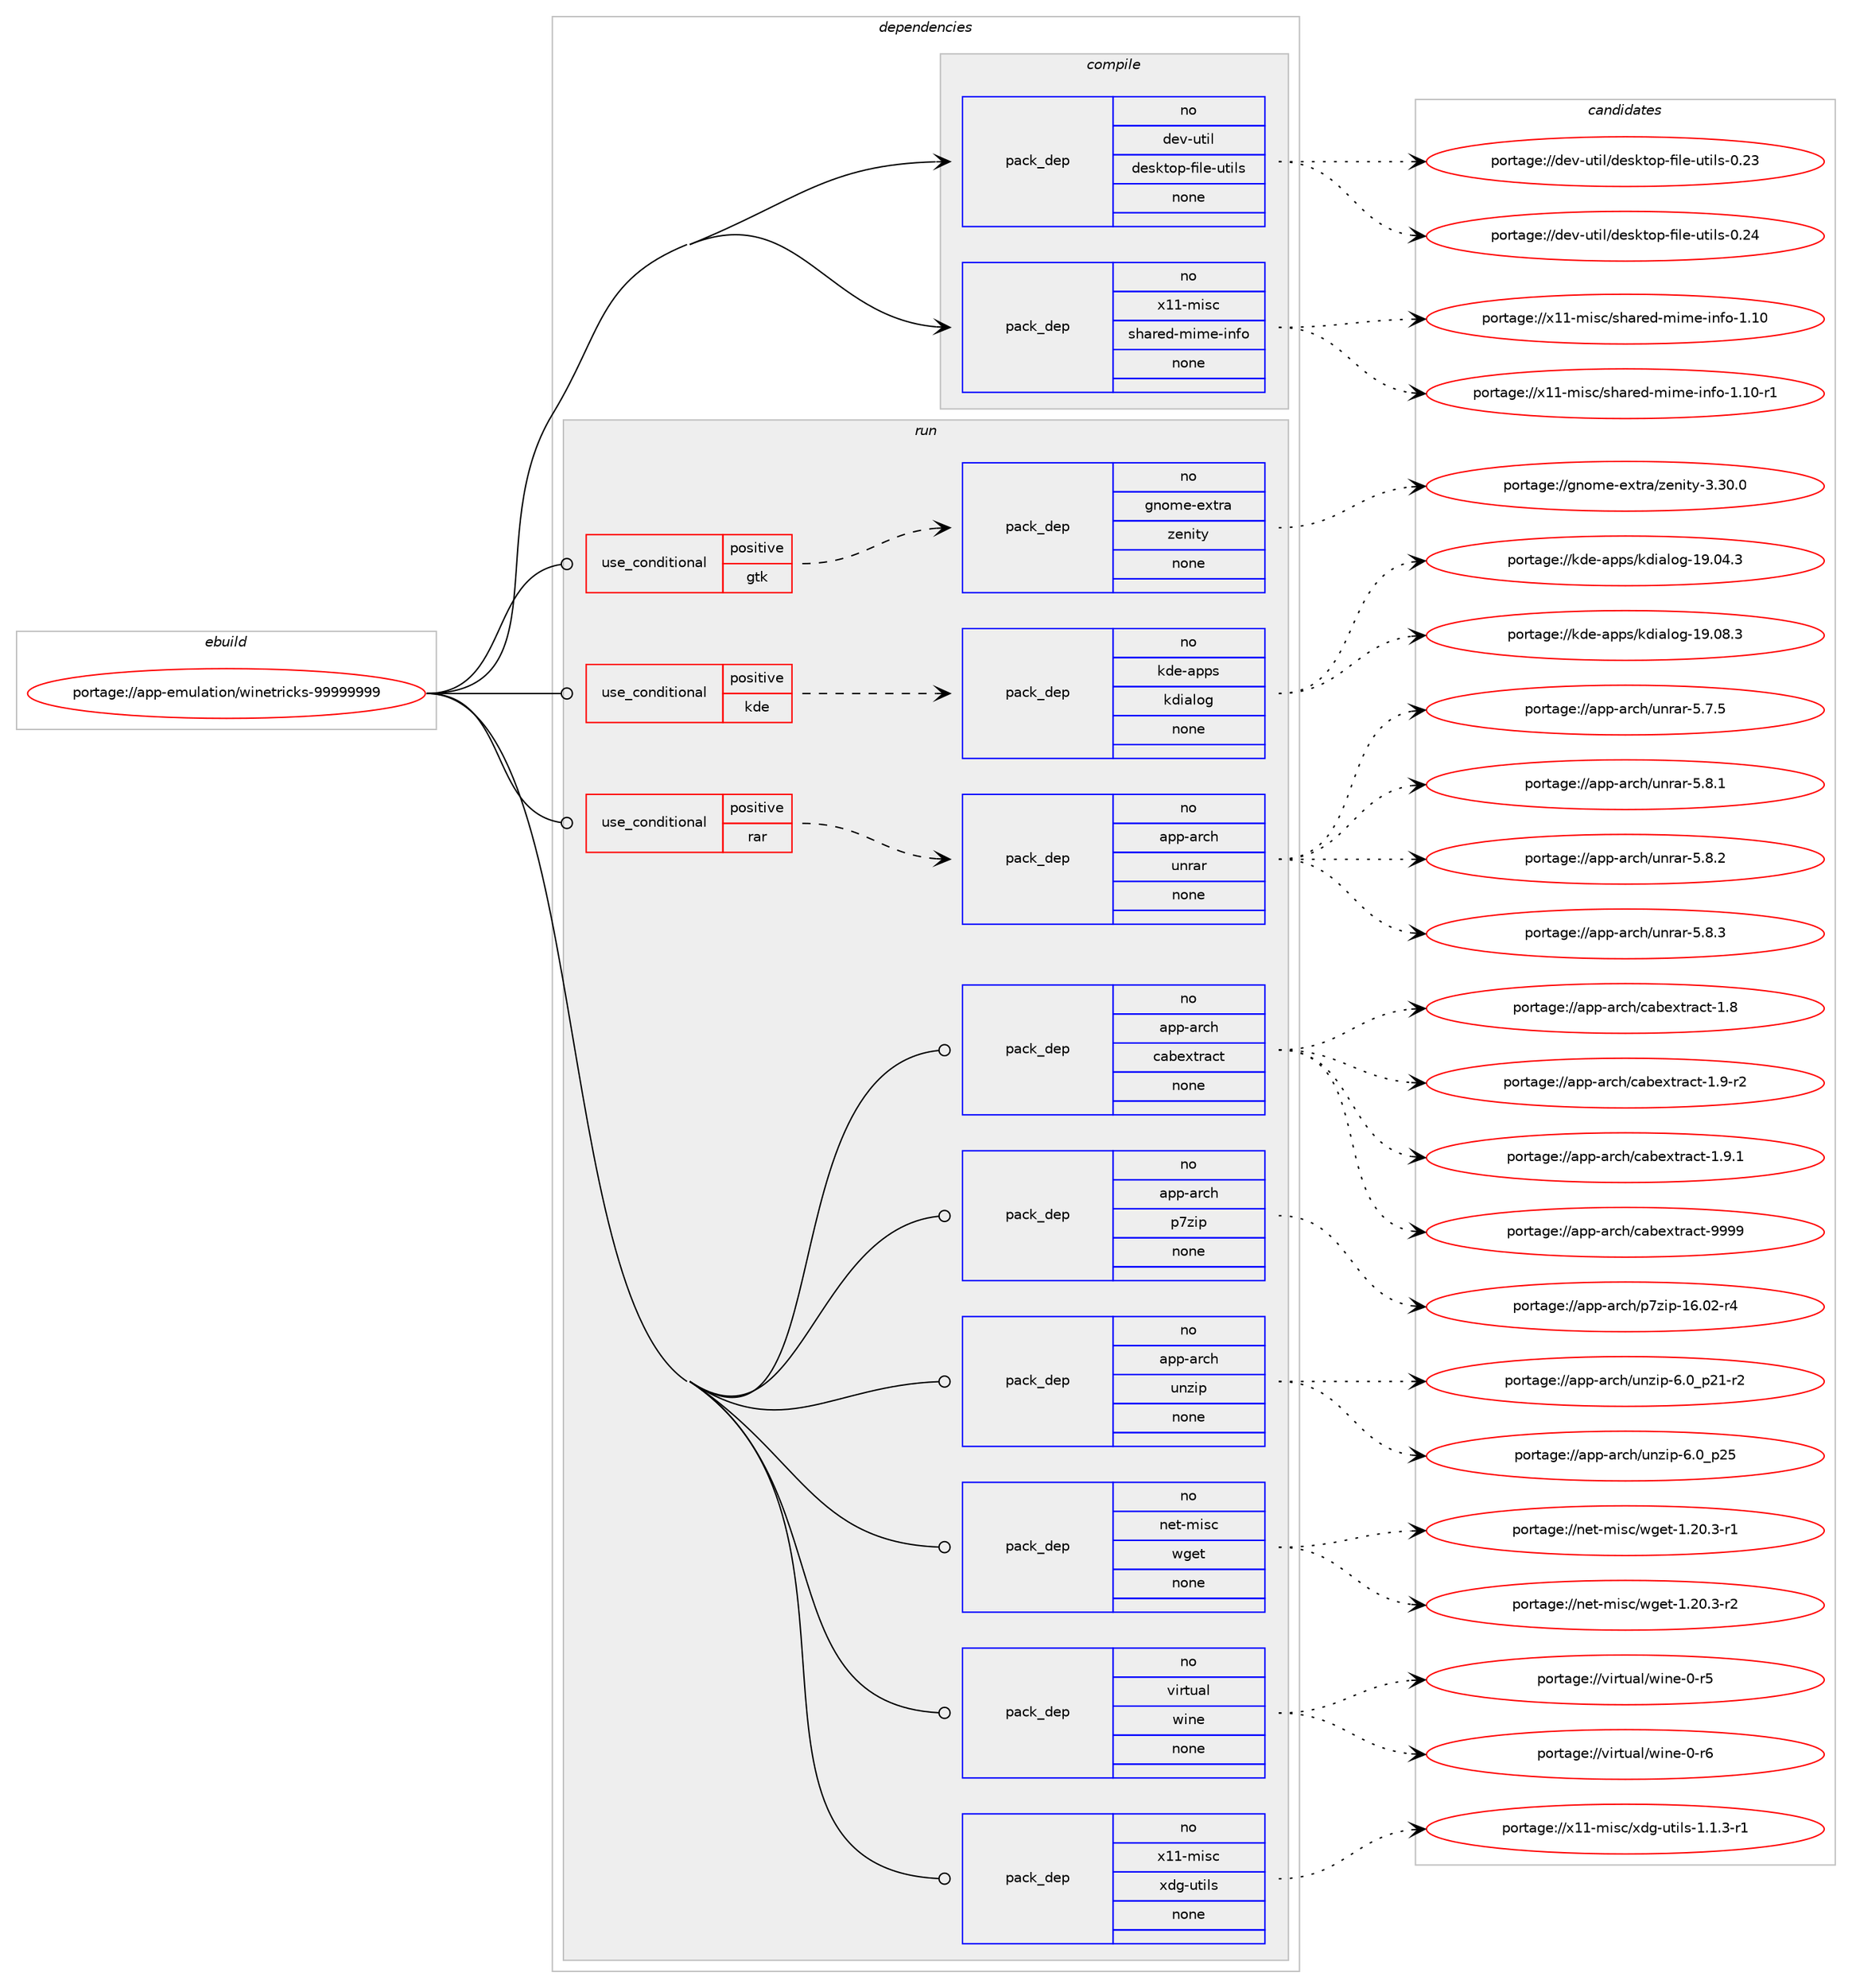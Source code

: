 digraph prolog {

# *************
# Graph options
# *************

newrank=true;
concentrate=true;
compound=true;
graph [rankdir=LR,fontname=Helvetica,fontsize=10,ranksep=1.5];#, ranksep=2.5, nodesep=0.2];
edge  [arrowhead=vee];
node  [fontname=Helvetica,fontsize=10];

# **********
# The ebuild
# **********

subgraph cluster_leftcol {
color=gray;
rank=same;
label=<<i>ebuild</i>>;
id [label="portage://app-emulation/winetricks-99999999", color=red, width=4, href="../app-emulation/winetricks-99999999.svg"];
}

# ****************
# The dependencies
# ****************

subgraph cluster_midcol {
color=gray;
label=<<i>dependencies</i>>;
subgraph cluster_compile {
fillcolor="#eeeeee";
style=filled;
label=<<i>compile</i>>;
subgraph pack20819 {
dependency28656 [label=<<TABLE BORDER="0" CELLBORDER="1" CELLSPACING="0" CELLPADDING="4" WIDTH="220"><TR><TD ROWSPAN="6" CELLPADDING="30">pack_dep</TD></TR><TR><TD WIDTH="110">no</TD></TR><TR><TD>dev-util</TD></TR><TR><TD>desktop-file-utils</TD></TR><TR><TD>none</TD></TR><TR><TD></TD></TR></TABLE>>, shape=none, color=blue];
}
id:e -> dependency28656:w [weight=20,style="solid",arrowhead="vee"];
subgraph pack20820 {
dependency28657 [label=<<TABLE BORDER="0" CELLBORDER="1" CELLSPACING="0" CELLPADDING="4" WIDTH="220"><TR><TD ROWSPAN="6" CELLPADDING="30">pack_dep</TD></TR><TR><TD WIDTH="110">no</TD></TR><TR><TD>x11-misc</TD></TR><TR><TD>shared-mime-info</TD></TR><TR><TD>none</TD></TR><TR><TD></TD></TR></TABLE>>, shape=none, color=blue];
}
id:e -> dependency28657:w [weight=20,style="solid",arrowhead="vee"];
}
subgraph cluster_compileandrun {
fillcolor="#eeeeee";
style=filled;
label=<<i>compile and run</i>>;
}
subgraph cluster_run {
fillcolor="#eeeeee";
style=filled;
label=<<i>run</i>>;
subgraph cond7408 {
dependency28658 [label=<<TABLE BORDER="0" CELLBORDER="1" CELLSPACING="0" CELLPADDING="4"><TR><TD ROWSPAN="3" CELLPADDING="10">use_conditional</TD></TR><TR><TD>positive</TD></TR><TR><TD>gtk</TD></TR></TABLE>>, shape=none, color=red];
subgraph pack20821 {
dependency28659 [label=<<TABLE BORDER="0" CELLBORDER="1" CELLSPACING="0" CELLPADDING="4" WIDTH="220"><TR><TD ROWSPAN="6" CELLPADDING="30">pack_dep</TD></TR><TR><TD WIDTH="110">no</TD></TR><TR><TD>gnome-extra</TD></TR><TR><TD>zenity</TD></TR><TR><TD>none</TD></TR><TR><TD></TD></TR></TABLE>>, shape=none, color=blue];
}
dependency28658:e -> dependency28659:w [weight=20,style="dashed",arrowhead="vee"];
}
id:e -> dependency28658:w [weight=20,style="solid",arrowhead="odot"];
subgraph cond7409 {
dependency28660 [label=<<TABLE BORDER="0" CELLBORDER="1" CELLSPACING="0" CELLPADDING="4"><TR><TD ROWSPAN="3" CELLPADDING="10">use_conditional</TD></TR><TR><TD>positive</TD></TR><TR><TD>kde</TD></TR></TABLE>>, shape=none, color=red];
subgraph pack20822 {
dependency28661 [label=<<TABLE BORDER="0" CELLBORDER="1" CELLSPACING="0" CELLPADDING="4" WIDTH="220"><TR><TD ROWSPAN="6" CELLPADDING="30">pack_dep</TD></TR><TR><TD WIDTH="110">no</TD></TR><TR><TD>kde-apps</TD></TR><TR><TD>kdialog</TD></TR><TR><TD>none</TD></TR><TR><TD></TD></TR></TABLE>>, shape=none, color=blue];
}
dependency28660:e -> dependency28661:w [weight=20,style="dashed",arrowhead="vee"];
}
id:e -> dependency28660:w [weight=20,style="solid",arrowhead="odot"];
subgraph cond7410 {
dependency28662 [label=<<TABLE BORDER="0" CELLBORDER="1" CELLSPACING="0" CELLPADDING="4"><TR><TD ROWSPAN="3" CELLPADDING="10">use_conditional</TD></TR><TR><TD>positive</TD></TR><TR><TD>rar</TD></TR></TABLE>>, shape=none, color=red];
subgraph pack20823 {
dependency28663 [label=<<TABLE BORDER="0" CELLBORDER="1" CELLSPACING="0" CELLPADDING="4" WIDTH="220"><TR><TD ROWSPAN="6" CELLPADDING="30">pack_dep</TD></TR><TR><TD WIDTH="110">no</TD></TR><TR><TD>app-arch</TD></TR><TR><TD>unrar</TD></TR><TR><TD>none</TD></TR><TR><TD></TD></TR></TABLE>>, shape=none, color=blue];
}
dependency28662:e -> dependency28663:w [weight=20,style="dashed",arrowhead="vee"];
}
id:e -> dependency28662:w [weight=20,style="solid",arrowhead="odot"];
subgraph pack20824 {
dependency28664 [label=<<TABLE BORDER="0" CELLBORDER="1" CELLSPACING="0" CELLPADDING="4" WIDTH="220"><TR><TD ROWSPAN="6" CELLPADDING="30">pack_dep</TD></TR><TR><TD WIDTH="110">no</TD></TR><TR><TD>app-arch</TD></TR><TR><TD>cabextract</TD></TR><TR><TD>none</TD></TR><TR><TD></TD></TR></TABLE>>, shape=none, color=blue];
}
id:e -> dependency28664:w [weight=20,style="solid",arrowhead="odot"];
subgraph pack20825 {
dependency28665 [label=<<TABLE BORDER="0" CELLBORDER="1" CELLSPACING="0" CELLPADDING="4" WIDTH="220"><TR><TD ROWSPAN="6" CELLPADDING="30">pack_dep</TD></TR><TR><TD WIDTH="110">no</TD></TR><TR><TD>app-arch</TD></TR><TR><TD>p7zip</TD></TR><TR><TD>none</TD></TR><TR><TD></TD></TR></TABLE>>, shape=none, color=blue];
}
id:e -> dependency28665:w [weight=20,style="solid",arrowhead="odot"];
subgraph pack20826 {
dependency28666 [label=<<TABLE BORDER="0" CELLBORDER="1" CELLSPACING="0" CELLPADDING="4" WIDTH="220"><TR><TD ROWSPAN="6" CELLPADDING="30">pack_dep</TD></TR><TR><TD WIDTH="110">no</TD></TR><TR><TD>app-arch</TD></TR><TR><TD>unzip</TD></TR><TR><TD>none</TD></TR><TR><TD></TD></TR></TABLE>>, shape=none, color=blue];
}
id:e -> dependency28666:w [weight=20,style="solid",arrowhead="odot"];
subgraph pack20827 {
dependency28667 [label=<<TABLE BORDER="0" CELLBORDER="1" CELLSPACING="0" CELLPADDING="4" WIDTH="220"><TR><TD ROWSPAN="6" CELLPADDING="30">pack_dep</TD></TR><TR><TD WIDTH="110">no</TD></TR><TR><TD>net-misc</TD></TR><TR><TD>wget</TD></TR><TR><TD>none</TD></TR><TR><TD></TD></TR></TABLE>>, shape=none, color=blue];
}
id:e -> dependency28667:w [weight=20,style="solid",arrowhead="odot"];
subgraph pack20828 {
dependency28668 [label=<<TABLE BORDER="0" CELLBORDER="1" CELLSPACING="0" CELLPADDING="4" WIDTH="220"><TR><TD ROWSPAN="6" CELLPADDING="30">pack_dep</TD></TR><TR><TD WIDTH="110">no</TD></TR><TR><TD>virtual</TD></TR><TR><TD>wine</TD></TR><TR><TD>none</TD></TR><TR><TD></TD></TR></TABLE>>, shape=none, color=blue];
}
id:e -> dependency28668:w [weight=20,style="solid",arrowhead="odot"];
subgraph pack20829 {
dependency28669 [label=<<TABLE BORDER="0" CELLBORDER="1" CELLSPACING="0" CELLPADDING="4" WIDTH="220"><TR><TD ROWSPAN="6" CELLPADDING="30">pack_dep</TD></TR><TR><TD WIDTH="110">no</TD></TR><TR><TD>x11-misc</TD></TR><TR><TD>xdg-utils</TD></TR><TR><TD>none</TD></TR><TR><TD></TD></TR></TABLE>>, shape=none, color=blue];
}
id:e -> dependency28669:w [weight=20,style="solid",arrowhead="odot"];
}
}

# **************
# The candidates
# **************

subgraph cluster_choices {
rank=same;
color=gray;
label=<<i>candidates</i>>;

subgraph choice20819 {
color=black;
nodesep=1;
choiceportage100101118451171161051084710010111510711611111245102105108101451171161051081154548465051 [label="portage://dev-util/desktop-file-utils-0.23", color=red, width=4,href="../dev-util/desktop-file-utils-0.23.svg"];
choiceportage100101118451171161051084710010111510711611111245102105108101451171161051081154548465052 [label="portage://dev-util/desktop-file-utils-0.24", color=red, width=4,href="../dev-util/desktop-file-utils-0.24.svg"];
dependency28656:e -> choiceportage100101118451171161051084710010111510711611111245102105108101451171161051081154548465051:w [style=dotted,weight="100"];
dependency28656:e -> choiceportage100101118451171161051084710010111510711611111245102105108101451171161051081154548465052:w [style=dotted,weight="100"];
}
subgraph choice20820 {
color=black;
nodesep=1;
choiceportage12049494510910511599471151049711410110045109105109101451051101021114549464948 [label="portage://x11-misc/shared-mime-info-1.10", color=red, width=4,href="../x11-misc/shared-mime-info-1.10.svg"];
choiceportage120494945109105115994711510497114101100451091051091014510511010211145494649484511449 [label="portage://x11-misc/shared-mime-info-1.10-r1", color=red, width=4,href="../x11-misc/shared-mime-info-1.10-r1.svg"];
dependency28657:e -> choiceportage12049494510910511599471151049711410110045109105109101451051101021114549464948:w [style=dotted,weight="100"];
dependency28657:e -> choiceportage120494945109105115994711510497114101100451091051091014510511010211145494649484511449:w [style=dotted,weight="100"];
}
subgraph choice20821 {
color=black;
nodesep=1;
choiceportage10311011110910145101120116114974712210111010511612145514651484648 [label="portage://gnome-extra/zenity-3.30.0", color=red, width=4,href="../gnome-extra/zenity-3.30.0.svg"];
dependency28659:e -> choiceportage10311011110910145101120116114974712210111010511612145514651484648:w [style=dotted,weight="100"];
}
subgraph choice20822 {
color=black;
nodesep=1;
choiceportage107100101459711211211547107100105971081111034549574648524651 [label="portage://kde-apps/kdialog-19.04.3", color=red, width=4,href="../kde-apps/kdialog-19.04.3.svg"];
choiceportage107100101459711211211547107100105971081111034549574648564651 [label="portage://kde-apps/kdialog-19.08.3", color=red, width=4,href="../kde-apps/kdialog-19.08.3.svg"];
dependency28661:e -> choiceportage107100101459711211211547107100105971081111034549574648524651:w [style=dotted,weight="100"];
dependency28661:e -> choiceportage107100101459711211211547107100105971081111034549574648564651:w [style=dotted,weight="100"];
}
subgraph choice20823 {
color=black;
nodesep=1;
choiceportage971121124597114991044711711011497114455346554653 [label="portage://app-arch/unrar-5.7.5", color=red, width=4,href="../app-arch/unrar-5.7.5.svg"];
choiceportage971121124597114991044711711011497114455346564649 [label="portage://app-arch/unrar-5.8.1", color=red, width=4,href="../app-arch/unrar-5.8.1.svg"];
choiceportage971121124597114991044711711011497114455346564650 [label="portage://app-arch/unrar-5.8.2", color=red, width=4,href="../app-arch/unrar-5.8.2.svg"];
choiceportage971121124597114991044711711011497114455346564651 [label="portage://app-arch/unrar-5.8.3", color=red, width=4,href="../app-arch/unrar-5.8.3.svg"];
dependency28663:e -> choiceportage971121124597114991044711711011497114455346554653:w [style=dotted,weight="100"];
dependency28663:e -> choiceportage971121124597114991044711711011497114455346564649:w [style=dotted,weight="100"];
dependency28663:e -> choiceportage971121124597114991044711711011497114455346564650:w [style=dotted,weight="100"];
dependency28663:e -> choiceportage971121124597114991044711711011497114455346564651:w [style=dotted,weight="100"];
}
subgraph choice20824 {
color=black;
nodesep=1;
choiceportage9711211245971149910447999798101120116114979911645494656 [label="portage://app-arch/cabextract-1.8", color=red, width=4,href="../app-arch/cabextract-1.8.svg"];
choiceportage97112112459711499104479997981011201161149799116454946574511450 [label="portage://app-arch/cabextract-1.9-r2", color=red, width=4,href="../app-arch/cabextract-1.9-r2.svg"];
choiceportage97112112459711499104479997981011201161149799116454946574649 [label="portage://app-arch/cabextract-1.9.1", color=red, width=4,href="../app-arch/cabextract-1.9.1.svg"];
choiceportage971121124597114991044799979810112011611497991164557575757 [label="portage://app-arch/cabextract-9999", color=red, width=4,href="../app-arch/cabextract-9999.svg"];
dependency28664:e -> choiceportage9711211245971149910447999798101120116114979911645494656:w [style=dotted,weight="100"];
dependency28664:e -> choiceportage97112112459711499104479997981011201161149799116454946574511450:w [style=dotted,weight="100"];
dependency28664:e -> choiceportage97112112459711499104479997981011201161149799116454946574649:w [style=dotted,weight="100"];
dependency28664:e -> choiceportage971121124597114991044799979810112011611497991164557575757:w [style=dotted,weight="100"];
}
subgraph choice20825 {
color=black;
nodesep=1;
choiceportage9711211245971149910447112551221051124549544648504511452 [label="portage://app-arch/p7zip-16.02-r4", color=red, width=4,href="../app-arch/p7zip-16.02-r4.svg"];
dependency28665:e -> choiceportage9711211245971149910447112551221051124549544648504511452:w [style=dotted,weight="100"];
}
subgraph choice20826 {
color=black;
nodesep=1;
choiceportage9711211245971149910447117110122105112455446489511250494511450 [label="portage://app-arch/unzip-6.0_p21-r2", color=red, width=4,href="../app-arch/unzip-6.0_p21-r2.svg"];
choiceportage971121124597114991044711711012210511245544648951125053 [label="portage://app-arch/unzip-6.0_p25", color=red, width=4,href="../app-arch/unzip-6.0_p25.svg"];
dependency28666:e -> choiceportage9711211245971149910447117110122105112455446489511250494511450:w [style=dotted,weight="100"];
dependency28666:e -> choiceportage971121124597114991044711711012210511245544648951125053:w [style=dotted,weight="100"];
}
subgraph choice20827 {
color=black;
nodesep=1;
choiceportage110101116451091051159947119103101116454946504846514511449 [label="portage://net-misc/wget-1.20.3-r1", color=red, width=4,href="../net-misc/wget-1.20.3-r1.svg"];
choiceportage110101116451091051159947119103101116454946504846514511450 [label="portage://net-misc/wget-1.20.3-r2", color=red, width=4,href="../net-misc/wget-1.20.3-r2.svg"];
dependency28667:e -> choiceportage110101116451091051159947119103101116454946504846514511449:w [style=dotted,weight="100"];
dependency28667:e -> choiceportage110101116451091051159947119103101116454946504846514511450:w [style=dotted,weight="100"];
}
subgraph choice20828 {
color=black;
nodesep=1;
choiceportage118105114116117971084711910511010145484511453 [label="portage://virtual/wine-0-r5", color=red, width=4,href="../virtual/wine-0-r5.svg"];
choiceportage118105114116117971084711910511010145484511454 [label="portage://virtual/wine-0-r6", color=red, width=4,href="../virtual/wine-0-r6.svg"];
dependency28668:e -> choiceportage118105114116117971084711910511010145484511453:w [style=dotted,weight="100"];
dependency28668:e -> choiceportage118105114116117971084711910511010145484511454:w [style=dotted,weight="100"];
}
subgraph choice20829 {
color=black;
nodesep=1;
choiceportage1204949451091051159947120100103451171161051081154549464946514511449 [label="portage://x11-misc/xdg-utils-1.1.3-r1", color=red, width=4,href="../x11-misc/xdg-utils-1.1.3-r1.svg"];
dependency28669:e -> choiceportage1204949451091051159947120100103451171161051081154549464946514511449:w [style=dotted,weight="100"];
}
}

}
